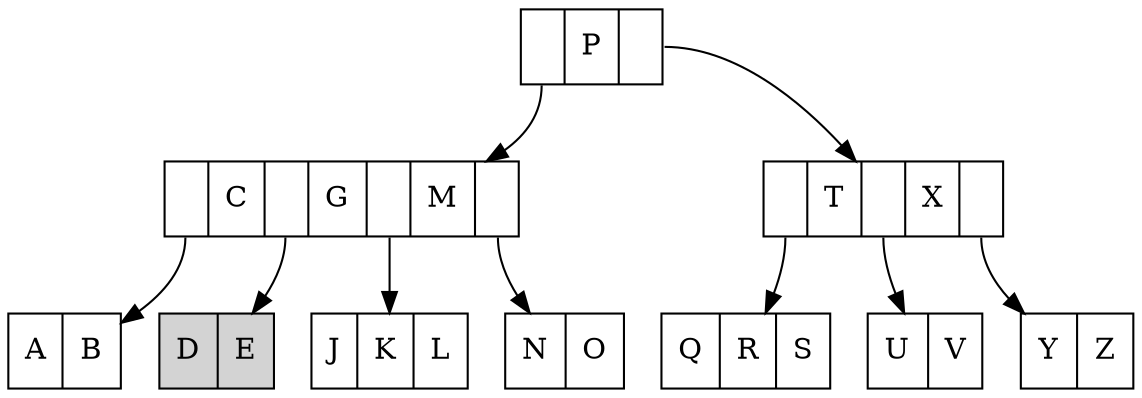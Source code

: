 digraph G{
	node[shape=record]
	tP[label="<C0>|P|<C1>"];
	tPCGM[label="<C0>|C|<C1>|G|<C2>|M|<C3>"];
	tPCGMAB[label="A|B"];
	tPCGMDE[label="D|E", style=filled];
	tPCGMJKL[label="J|K|L"];
	tPCGMNO[label="N|O"];
	tPCGM:C0->tPCGMAB;
	tPCGM:C1->tPCGMDE;
	tPCGM:C2->tPCGMJKL;
	tPCGM:C3->tPCGMNO;
	tPTX[label="<C0>|T|<C1>|X|<C2>"];
	tPTXQRS[label="Q|R|S"];
	tPTXUV[label="U|V"];
	tPTXYZ[label="Y|Z"];
	tPTX:C0->tPTXQRS;
	tPTX:C1->tPTXUV;
	tPTX:C2->tPTXYZ;
	tP:C0->tPCGM;
	tP:C1->tPTX;
}

